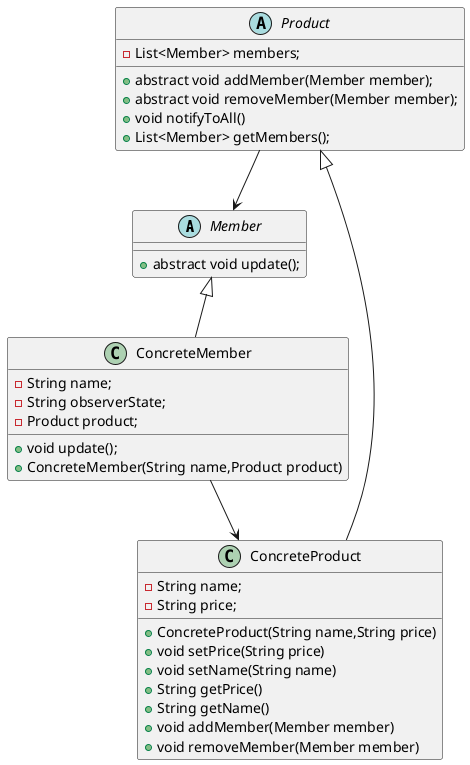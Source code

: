 @startuml

abstract class Member{
    + abstract void update();
}

abstract class Product{
    - List<Member> members;
    + abstract void addMember(Member member);
    + abstract void removeMember(Member member);
    + void notifyToAll()
    + List<Member> getMembers();
}
Product -->Member

class ConcreteMember extends Member{
    - String name;
    - String observerState;
    - Product product;
    + void update();
    + ConcreteMember(String name,Product product)
}

class ConcreteProduct extends Product{
    - String name;
    - String price;
    + ConcreteProduct(String name,String price)
    + void setPrice(String price)
    + void setName(String name)
    + String getPrice()
    + String getName()
    + void addMember(Member member)
    + void removeMember(Member member)
}

ConcreteMember-->ConcreteProduct
@enduml

